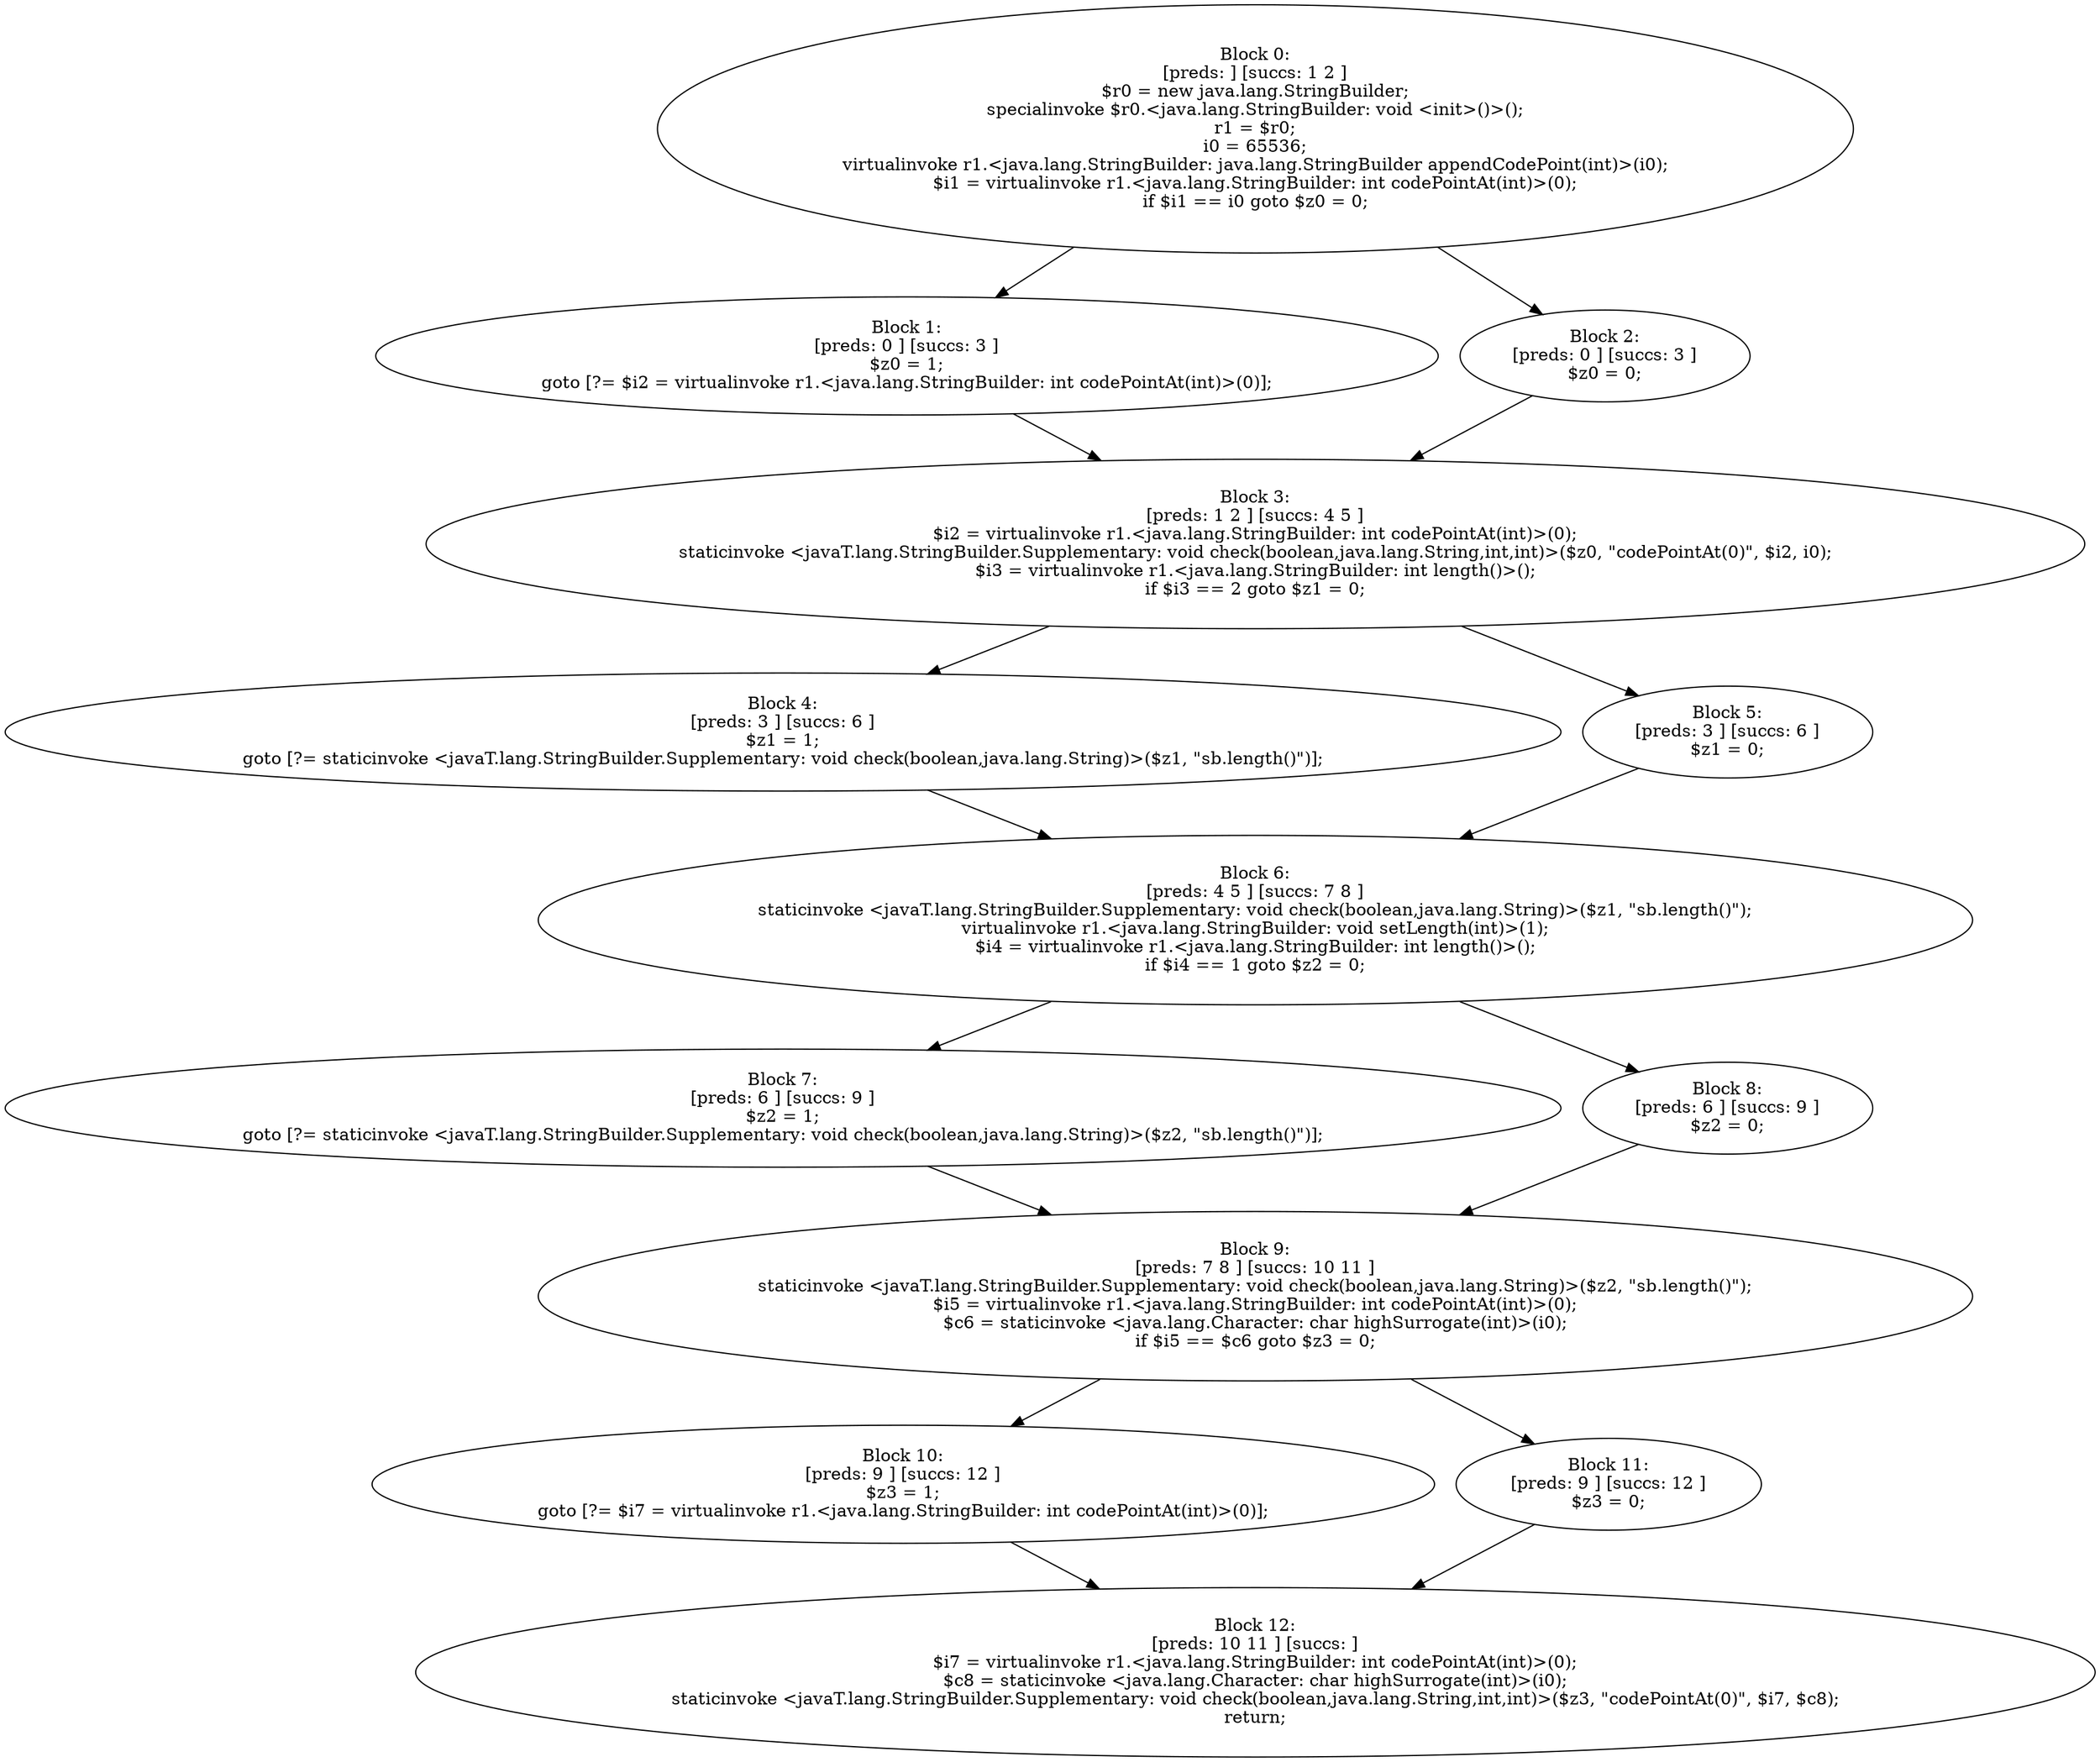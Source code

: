 digraph "unitGraph" {
    "Block 0:
[preds: ] [succs: 1 2 ]
$r0 = new java.lang.StringBuilder;
specialinvoke $r0.<java.lang.StringBuilder: void <init>()>();
r1 = $r0;
i0 = 65536;
virtualinvoke r1.<java.lang.StringBuilder: java.lang.StringBuilder appendCodePoint(int)>(i0);
$i1 = virtualinvoke r1.<java.lang.StringBuilder: int codePointAt(int)>(0);
if $i1 == i0 goto $z0 = 0;
"
    "Block 1:
[preds: 0 ] [succs: 3 ]
$z0 = 1;
goto [?= $i2 = virtualinvoke r1.<java.lang.StringBuilder: int codePointAt(int)>(0)];
"
    "Block 2:
[preds: 0 ] [succs: 3 ]
$z0 = 0;
"
    "Block 3:
[preds: 1 2 ] [succs: 4 5 ]
$i2 = virtualinvoke r1.<java.lang.StringBuilder: int codePointAt(int)>(0);
staticinvoke <javaT.lang.StringBuilder.Supplementary: void check(boolean,java.lang.String,int,int)>($z0, \"codePointAt(0)\", $i2, i0);
$i3 = virtualinvoke r1.<java.lang.StringBuilder: int length()>();
if $i3 == 2 goto $z1 = 0;
"
    "Block 4:
[preds: 3 ] [succs: 6 ]
$z1 = 1;
goto [?= staticinvoke <javaT.lang.StringBuilder.Supplementary: void check(boolean,java.lang.String)>($z1, \"sb.length()\")];
"
    "Block 5:
[preds: 3 ] [succs: 6 ]
$z1 = 0;
"
    "Block 6:
[preds: 4 5 ] [succs: 7 8 ]
staticinvoke <javaT.lang.StringBuilder.Supplementary: void check(boolean,java.lang.String)>($z1, \"sb.length()\");
virtualinvoke r1.<java.lang.StringBuilder: void setLength(int)>(1);
$i4 = virtualinvoke r1.<java.lang.StringBuilder: int length()>();
if $i4 == 1 goto $z2 = 0;
"
    "Block 7:
[preds: 6 ] [succs: 9 ]
$z2 = 1;
goto [?= staticinvoke <javaT.lang.StringBuilder.Supplementary: void check(boolean,java.lang.String)>($z2, \"sb.length()\")];
"
    "Block 8:
[preds: 6 ] [succs: 9 ]
$z2 = 0;
"
    "Block 9:
[preds: 7 8 ] [succs: 10 11 ]
staticinvoke <javaT.lang.StringBuilder.Supplementary: void check(boolean,java.lang.String)>($z2, \"sb.length()\");
$i5 = virtualinvoke r1.<java.lang.StringBuilder: int codePointAt(int)>(0);
$c6 = staticinvoke <java.lang.Character: char highSurrogate(int)>(i0);
if $i5 == $c6 goto $z3 = 0;
"
    "Block 10:
[preds: 9 ] [succs: 12 ]
$z3 = 1;
goto [?= $i7 = virtualinvoke r1.<java.lang.StringBuilder: int codePointAt(int)>(0)];
"
    "Block 11:
[preds: 9 ] [succs: 12 ]
$z3 = 0;
"
    "Block 12:
[preds: 10 11 ] [succs: ]
$i7 = virtualinvoke r1.<java.lang.StringBuilder: int codePointAt(int)>(0);
$c8 = staticinvoke <java.lang.Character: char highSurrogate(int)>(i0);
staticinvoke <javaT.lang.StringBuilder.Supplementary: void check(boolean,java.lang.String,int,int)>($z3, \"codePointAt(0)\", $i7, $c8);
return;
"
    "Block 0:
[preds: ] [succs: 1 2 ]
$r0 = new java.lang.StringBuilder;
specialinvoke $r0.<java.lang.StringBuilder: void <init>()>();
r1 = $r0;
i0 = 65536;
virtualinvoke r1.<java.lang.StringBuilder: java.lang.StringBuilder appendCodePoint(int)>(i0);
$i1 = virtualinvoke r1.<java.lang.StringBuilder: int codePointAt(int)>(0);
if $i1 == i0 goto $z0 = 0;
"->"Block 1:
[preds: 0 ] [succs: 3 ]
$z0 = 1;
goto [?= $i2 = virtualinvoke r1.<java.lang.StringBuilder: int codePointAt(int)>(0)];
";
    "Block 0:
[preds: ] [succs: 1 2 ]
$r0 = new java.lang.StringBuilder;
specialinvoke $r0.<java.lang.StringBuilder: void <init>()>();
r1 = $r0;
i0 = 65536;
virtualinvoke r1.<java.lang.StringBuilder: java.lang.StringBuilder appendCodePoint(int)>(i0);
$i1 = virtualinvoke r1.<java.lang.StringBuilder: int codePointAt(int)>(0);
if $i1 == i0 goto $z0 = 0;
"->"Block 2:
[preds: 0 ] [succs: 3 ]
$z0 = 0;
";
    "Block 1:
[preds: 0 ] [succs: 3 ]
$z0 = 1;
goto [?= $i2 = virtualinvoke r1.<java.lang.StringBuilder: int codePointAt(int)>(0)];
"->"Block 3:
[preds: 1 2 ] [succs: 4 5 ]
$i2 = virtualinvoke r1.<java.lang.StringBuilder: int codePointAt(int)>(0);
staticinvoke <javaT.lang.StringBuilder.Supplementary: void check(boolean,java.lang.String,int,int)>($z0, \"codePointAt(0)\", $i2, i0);
$i3 = virtualinvoke r1.<java.lang.StringBuilder: int length()>();
if $i3 == 2 goto $z1 = 0;
";
    "Block 2:
[preds: 0 ] [succs: 3 ]
$z0 = 0;
"->"Block 3:
[preds: 1 2 ] [succs: 4 5 ]
$i2 = virtualinvoke r1.<java.lang.StringBuilder: int codePointAt(int)>(0);
staticinvoke <javaT.lang.StringBuilder.Supplementary: void check(boolean,java.lang.String,int,int)>($z0, \"codePointAt(0)\", $i2, i0);
$i3 = virtualinvoke r1.<java.lang.StringBuilder: int length()>();
if $i3 == 2 goto $z1 = 0;
";
    "Block 3:
[preds: 1 2 ] [succs: 4 5 ]
$i2 = virtualinvoke r1.<java.lang.StringBuilder: int codePointAt(int)>(0);
staticinvoke <javaT.lang.StringBuilder.Supplementary: void check(boolean,java.lang.String,int,int)>($z0, \"codePointAt(0)\", $i2, i0);
$i3 = virtualinvoke r1.<java.lang.StringBuilder: int length()>();
if $i3 == 2 goto $z1 = 0;
"->"Block 4:
[preds: 3 ] [succs: 6 ]
$z1 = 1;
goto [?= staticinvoke <javaT.lang.StringBuilder.Supplementary: void check(boolean,java.lang.String)>($z1, \"sb.length()\")];
";
    "Block 3:
[preds: 1 2 ] [succs: 4 5 ]
$i2 = virtualinvoke r1.<java.lang.StringBuilder: int codePointAt(int)>(0);
staticinvoke <javaT.lang.StringBuilder.Supplementary: void check(boolean,java.lang.String,int,int)>($z0, \"codePointAt(0)\", $i2, i0);
$i3 = virtualinvoke r1.<java.lang.StringBuilder: int length()>();
if $i3 == 2 goto $z1 = 0;
"->"Block 5:
[preds: 3 ] [succs: 6 ]
$z1 = 0;
";
    "Block 4:
[preds: 3 ] [succs: 6 ]
$z1 = 1;
goto [?= staticinvoke <javaT.lang.StringBuilder.Supplementary: void check(boolean,java.lang.String)>($z1, \"sb.length()\")];
"->"Block 6:
[preds: 4 5 ] [succs: 7 8 ]
staticinvoke <javaT.lang.StringBuilder.Supplementary: void check(boolean,java.lang.String)>($z1, \"sb.length()\");
virtualinvoke r1.<java.lang.StringBuilder: void setLength(int)>(1);
$i4 = virtualinvoke r1.<java.lang.StringBuilder: int length()>();
if $i4 == 1 goto $z2 = 0;
";
    "Block 5:
[preds: 3 ] [succs: 6 ]
$z1 = 0;
"->"Block 6:
[preds: 4 5 ] [succs: 7 8 ]
staticinvoke <javaT.lang.StringBuilder.Supplementary: void check(boolean,java.lang.String)>($z1, \"sb.length()\");
virtualinvoke r1.<java.lang.StringBuilder: void setLength(int)>(1);
$i4 = virtualinvoke r1.<java.lang.StringBuilder: int length()>();
if $i4 == 1 goto $z2 = 0;
";
    "Block 6:
[preds: 4 5 ] [succs: 7 8 ]
staticinvoke <javaT.lang.StringBuilder.Supplementary: void check(boolean,java.lang.String)>($z1, \"sb.length()\");
virtualinvoke r1.<java.lang.StringBuilder: void setLength(int)>(1);
$i4 = virtualinvoke r1.<java.lang.StringBuilder: int length()>();
if $i4 == 1 goto $z2 = 0;
"->"Block 7:
[preds: 6 ] [succs: 9 ]
$z2 = 1;
goto [?= staticinvoke <javaT.lang.StringBuilder.Supplementary: void check(boolean,java.lang.String)>($z2, \"sb.length()\")];
";
    "Block 6:
[preds: 4 5 ] [succs: 7 8 ]
staticinvoke <javaT.lang.StringBuilder.Supplementary: void check(boolean,java.lang.String)>($z1, \"sb.length()\");
virtualinvoke r1.<java.lang.StringBuilder: void setLength(int)>(1);
$i4 = virtualinvoke r1.<java.lang.StringBuilder: int length()>();
if $i4 == 1 goto $z2 = 0;
"->"Block 8:
[preds: 6 ] [succs: 9 ]
$z2 = 0;
";
    "Block 7:
[preds: 6 ] [succs: 9 ]
$z2 = 1;
goto [?= staticinvoke <javaT.lang.StringBuilder.Supplementary: void check(boolean,java.lang.String)>($z2, \"sb.length()\")];
"->"Block 9:
[preds: 7 8 ] [succs: 10 11 ]
staticinvoke <javaT.lang.StringBuilder.Supplementary: void check(boolean,java.lang.String)>($z2, \"sb.length()\");
$i5 = virtualinvoke r1.<java.lang.StringBuilder: int codePointAt(int)>(0);
$c6 = staticinvoke <java.lang.Character: char highSurrogate(int)>(i0);
if $i5 == $c6 goto $z3 = 0;
";
    "Block 8:
[preds: 6 ] [succs: 9 ]
$z2 = 0;
"->"Block 9:
[preds: 7 8 ] [succs: 10 11 ]
staticinvoke <javaT.lang.StringBuilder.Supplementary: void check(boolean,java.lang.String)>($z2, \"sb.length()\");
$i5 = virtualinvoke r1.<java.lang.StringBuilder: int codePointAt(int)>(0);
$c6 = staticinvoke <java.lang.Character: char highSurrogate(int)>(i0);
if $i5 == $c6 goto $z3 = 0;
";
    "Block 9:
[preds: 7 8 ] [succs: 10 11 ]
staticinvoke <javaT.lang.StringBuilder.Supplementary: void check(boolean,java.lang.String)>($z2, \"sb.length()\");
$i5 = virtualinvoke r1.<java.lang.StringBuilder: int codePointAt(int)>(0);
$c6 = staticinvoke <java.lang.Character: char highSurrogate(int)>(i0);
if $i5 == $c6 goto $z3 = 0;
"->"Block 10:
[preds: 9 ] [succs: 12 ]
$z3 = 1;
goto [?= $i7 = virtualinvoke r1.<java.lang.StringBuilder: int codePointAt(int)>(0)];
";
    "Block 9:
[preds: 7 8 ] [succs: 10 11 ]
staticinvoke <javaT.lang.StringBuilder.Supplementary: void check(boolean,java.lang.String)>($z2, \"sb.length()\");
$i5 = virtualinvoke r1.<java.lang.StringBuilder: int codePointAt(int)>(0);
$c6 = staticinvoke <java.lang.Character: char highSurrogate(int)>(i0);
if $i5 == $c6 goto $z3 = 0;
"->"Block 11:
[preds: 9 ] [succs: 12 ]
$z3 = 0;
";
    "Block 10:
[preds: 9 ] [succs: 12 ]
$z3 = 1;
goto [?= $i7 = virtualinvoke r1.<java.lang.StringBuilder: int codePointAt(int)>(0)];
"->"Block 12:
[preds: 10 11 ] [succs: ]
$i7 = virtualinvoke r1.<java.lang.StringBuilder: int codePointAt(int)>(0);
$c8 = staticinvoke <java.lang.Character: char highSurrogate(int)>(i0);
staticinvoke <javaT.lang.StringBuilder.Supplementary: void check(boolean,java.lang.String,int,int)>($z3, \"codePointAt(0)\", $i7, $c8);
return;
";
    "Block 11:
[preds: 9 ] [succs: 12 ]
$z3 = 0;
"->"Block 12:
[preds: 10 11 ] [succs: ]
$i7 = virtualinvoke r1.<java.lang.StringBuilder: int codePointAt(int)>(0);
$c8 = staticinvoke <java.lang.Character: char highSurrogate(int)>(i0);
staticinvoke <javaT.lang.StringBuilder.Supplementary: void check(boolean,java.lang.String,int,int)>($z3, \"codePointAt(0)\", $i7, $c8);
return;
";
}
